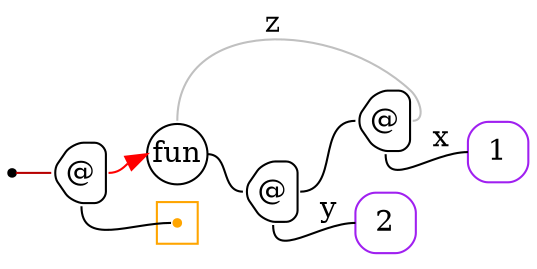 digraph G {
  rankdir=LR;
  edge[arrowhead=none,arrowtail=none];
  node[fixedsize=true,shape=circle]
  size="9.201041666666667,5.219270833333334";
  labeldistance=0;
  nodesep=.175;
  ranksep=.175;

 nd1[shape=point];
   nd29[label="1",tooltip="nd29-ConstGraph",style=rounded,orientation=90,shape=square,width=.4,height=.4,color="purple"];
   nd36[label="2",tooltip="nd36-ConstGraph",style=rounded,orientation=90,shape=square,width=.4,height=.4,color="purple"];
 nd47[label="@",tooltip="nd47-AppGraph",style=rounded,orientation=90,shape=house,width=.4,height=.4,color="#000000"];
 subgraph cluster_nd52 {
   graph[style=fill,color="orange"];
   ndcluster_nd52[tooltip="nd52",orientation=90,shape=point,color="orange"];
 };
 nd109[label="fun",tooltip="nd109-AbsGraph",style=rounded,width=.4,height=.4,color="#000000"];
 nd110[label="@",tooltip="nd110-AppGraph",style=rounded,orientation=90,shape=house,width=.4,height=.4,color="#000000"];
 nd111[label="@",tooltip="nd111-AppGraph",style=rounded,orientation=90,shape=house,width=.4,height=.4,color="#000000"];

  nd47->nd109[tailport=e,headport=w,color=red,arrowhead=normal];
  nd47->ndcluster_nd52[tailport=s,headport=w];
  nd1->nd47[tailport=e,headport=w,color="#b70000",arrowhead=none,arrowtail=none];
  nd109->nd111[dir=back,label="z",headport=e,tailport=n,color=grey,arrowhead=none,arrowtail=none];
  nd110->nd111[tailport=e,headport=w];
  nd109->nd110[tailport=e,headport=w];
  nd110->nd36[label="y",tailport=s,headport=w];
  nd111->nd29[label="x",tailport=s,headport=w];
}